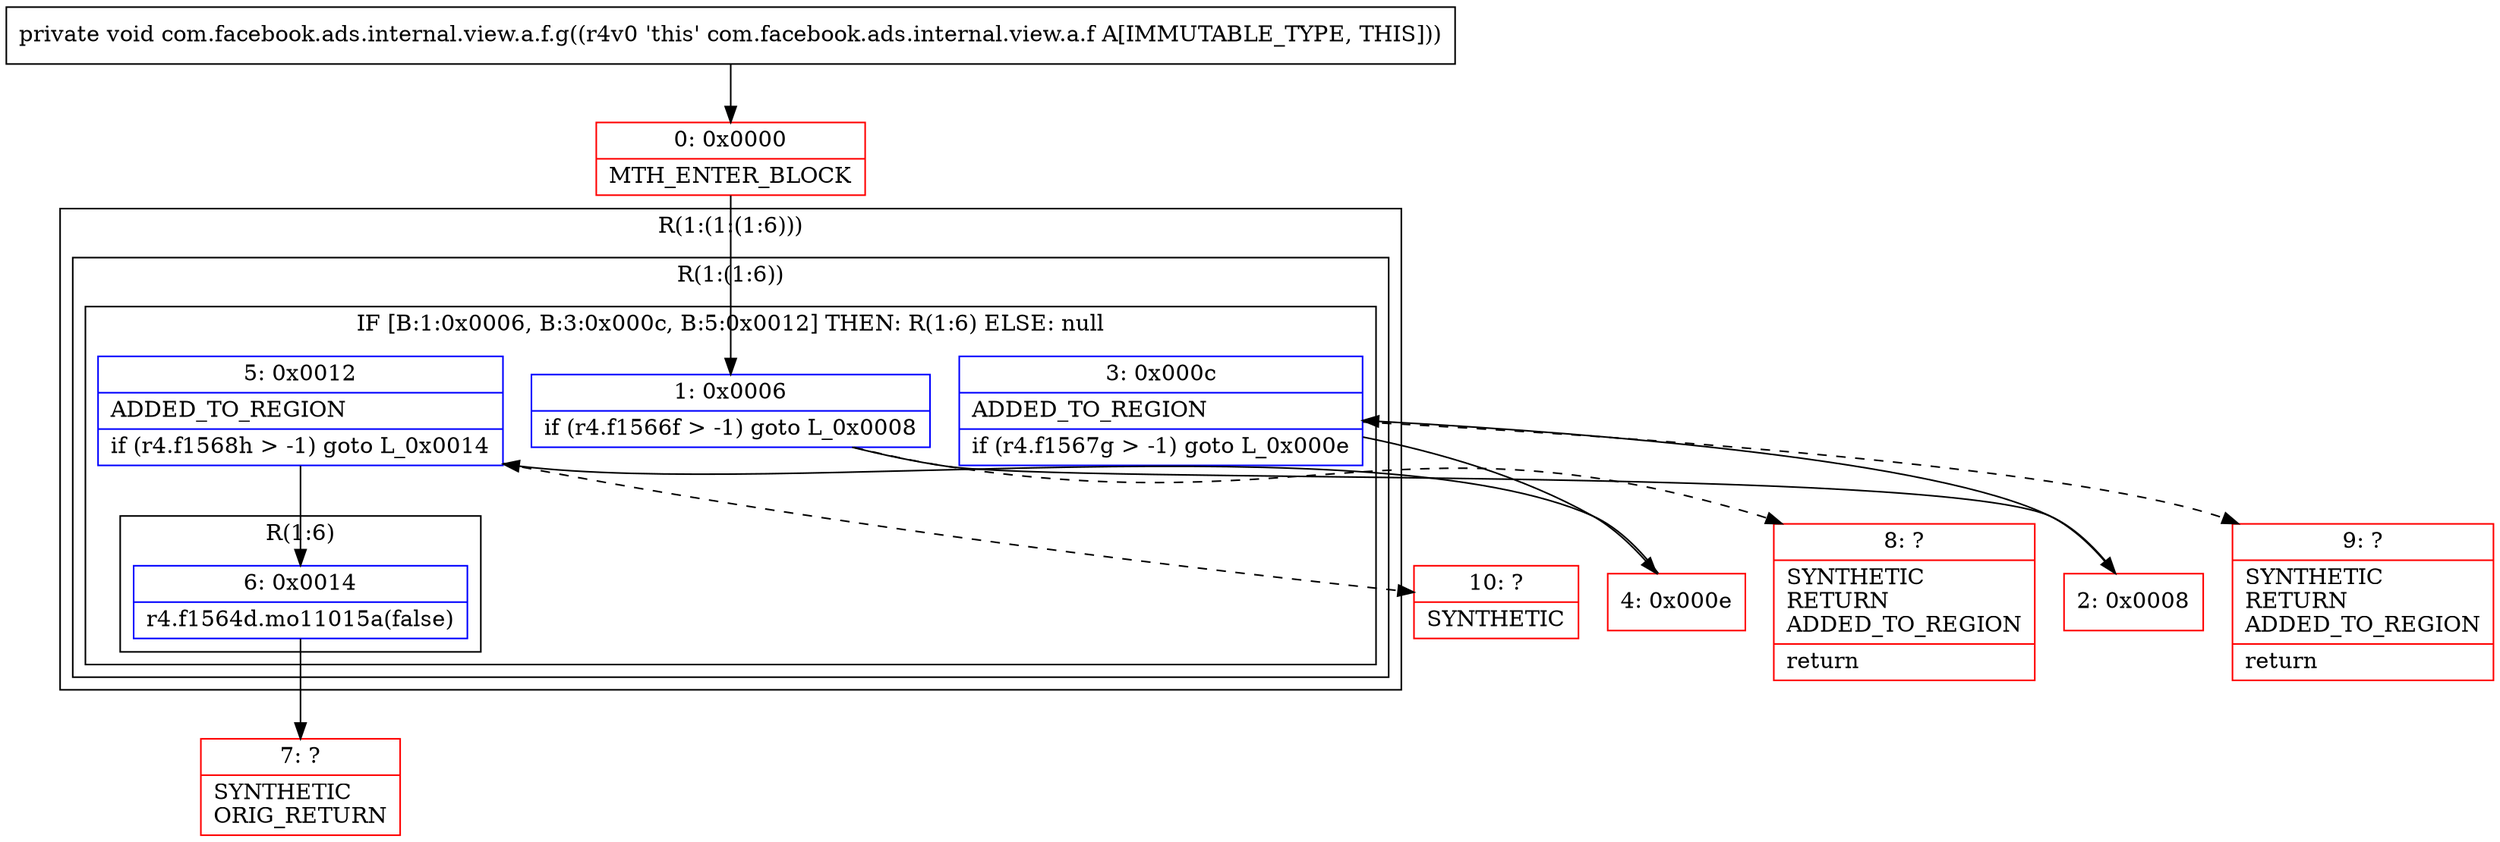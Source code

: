 digraph "CFG forcom.facebook.ads.internal.view.a.f.g()V" {
subgraph cluster_Region_910660402 {
label = "R(1:(1:(1:6)))";
node [shape=record,color=blue];
subgraph cluster_Region_1995313160 {
label = "R(1:(1:6))";
node [shape=record,color=blue];
subgraph cluster_IfRegion_459578264 {
label = "IF [B:1:0x0006, B:3:0x000c, B:5:0x0012] THEN: R(1:6) ELSE: null";
node [shape=record,color=blue];
Node_1 [shape=record,label="{1\:\ 0x0006|if (r4.f1566f \> \-1) goto L_0x0008\l}"];
Node_3 [shape=record,label="{3\:\ 0x000c|ADDED_TO_REGION\l|if (r4.f1567g \> \-1) goto L_0x000e\l}"];
Node_5 [shape=record,label="{5\:\ 0x0012|ADDED_TO_REGION\l|if (r4.f1568h \> \-1) goto L_0x0014\l}"];
subgraph cluster_Region_58772499 {
label = "R(1:6)";
node [shape=record,color=blue];
Node_6 [shape=record,label="{6\:\ 0x0014|r4.f1564d.mo11015a(false)\l}"];
}
}
}
}
Node_0 [shape=record,color=red,label="{0\:\ 0x0000|MTH_ENTER_BLOCK\l}"];
Node_2 [shape=record,color=red,label="{2\:\ 0x0008}"];
Node_4 [shape=record,color=red,label="{4\:\ 0x000e}"];
Node_7 [shape=record,color=red,label="{7\:\ ?|SYNTHETIC\lORIG_RETURN\l}"];
Node_8 [shape=record,color=red,label="{8\:\ ?|SYNTHETIC\lRETURN\lADDED_TO_REGION\l|return\l}"];
Node_9 [shape=record,color=red,label="{9\:\ ?|SYNTHETIC\lRETURN\lADDED_TO_REGION\l|return\l}"];
Node_10 [shape=record,color=red,label="{10\:\ ?|SYNTHETIC\l}"];
MethodNode[shape=record,label="{private void com.facebook.ads.internal.view.a.f.g((r4v0 'this' com.facebook.ads.internal.view.a.f A[IMMUTABLE_TYPE, THIS])) }"];
MethodNode -> Node_0;
Node_1 -> Node_2;
Node_1 -> Node_8[style=dashed];
Node_3 -> Node_4;
Node_3 -> Node_9[style=dashed];
Node_5 -> Node_6;
Node_5 -> Node_10[style=dashed];
Node_6 -> Node_7;
Node_0 -> Node_1;
Node_2 -> Node_3;
Node_4 -> Node_5;
}

